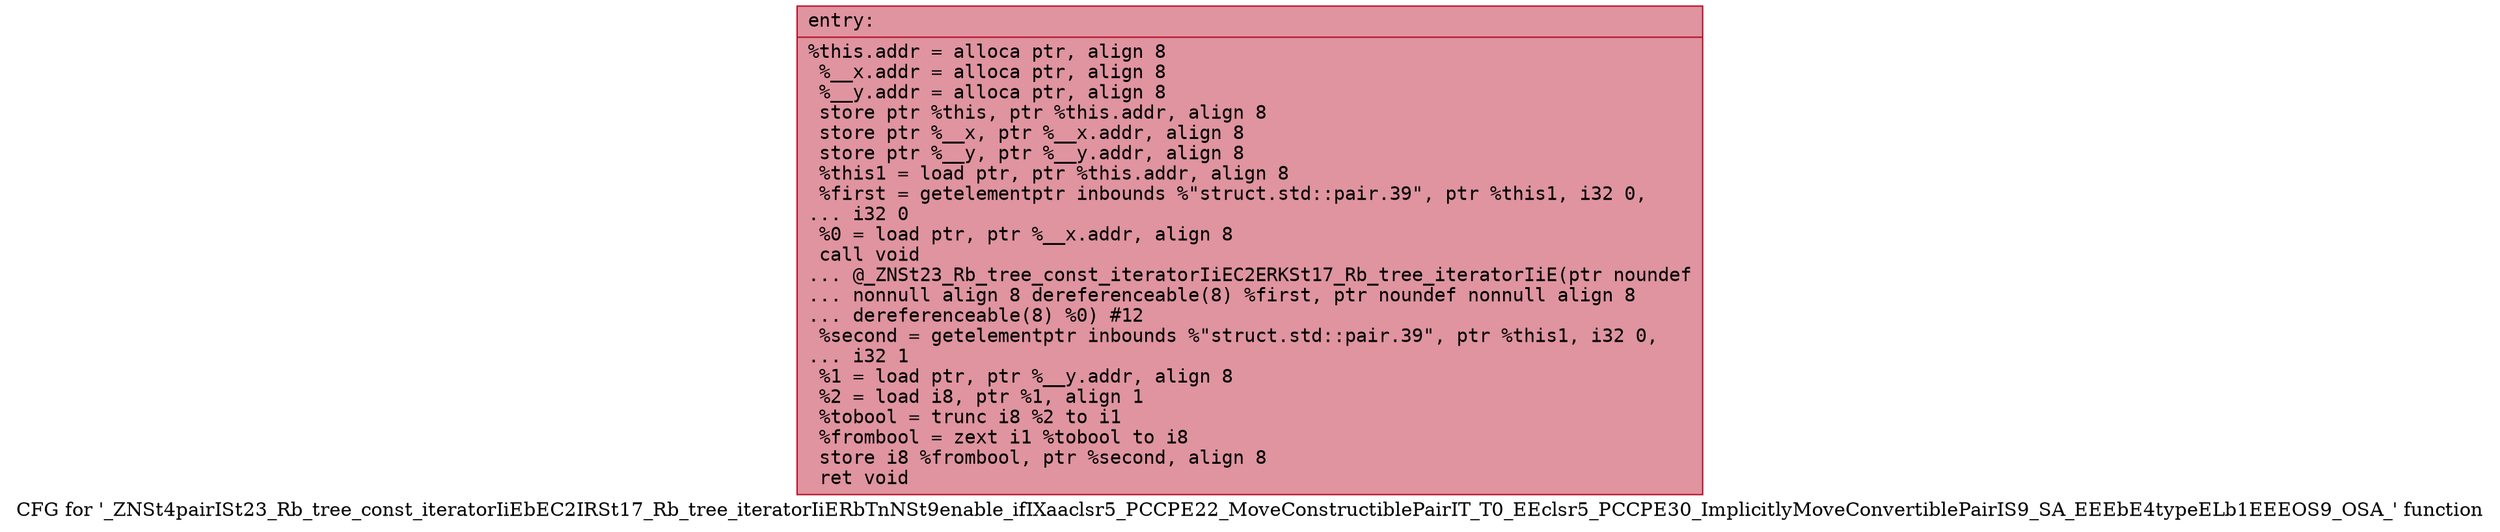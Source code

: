 digraph "CFG for '_ZNSt4pairISt23_Rb_tree_const_iteratorIiEbEC2IRSt17_Rb_tree_iteratorIiERbTnNSt9enable_ifIXaaclsr5_PCCPE22_MoveConstructiblePairIT_T0_EEclsr5_PCCPE30_ImplicitlyMoveConvertiblePairIS9_SA_EEEbE4typeELb1EEEOS9_OSA_' function" {
	label="CFG for '_ZNSt4pairISt23_Rb_tree_const_iteratorIiEbEC2IRSt17_Rb_tree_iteratorIiERbTnNSt9enable_ifIXaaclsr5_PCCPE22_MoveConstructiblePairIT_T0_EEclsr5_PCCPE30_ImplicitlyMoveConvertiblePairIS9_SA_EEEbE4typeELb1EEEOS9_OSA_' function";

	Node0x560dca080f50 [shape=record,color="#b70d28ff", style=filled, fillcolor="#b70d2870" fontname="Courier",label="{entry:\l|  %this.addr = alloca ptr, align 8\l  %__x.addr = alloca ptr, align 8\l  %__y.addr = alloca ptr, align 8\l  store ptr %this, ptr %this.addr, align 8\l  store ptr %__x, ptr %__x.addr, align 8\l  store ptr %__y, ptr %__y.addr, align 8\l  %this1 = load ptr, ptr %this.addr, align 8\l  %first = getelementptr inbounds %\"struct.std::pair.39\", ptr %this1, i32 0,\l... i32 0\l  %0 = load ptr, ptr %__x.addr, align 8\l  call void\l... @_ZNSt23_Rb_tree_const_iteratorIiEC2ERKSt17_Rb_tree_iteratorIiE(ptr noundef\l... nonnull align 8 dereferenceable(8) %first, ptr noundef nonnull align 8\l... dereferenceable(8) %0) #12\l  %second = getelementptr inbounds %\"struct.std::pair.39\", ptr %this1, i32 0,\l... i32 1\l  %1 = load ptr, ptr %__y.addr, align 8\l  %2 = load i8, ptr %1, align 1\l  %tobool = trunc i8 %2 to i1\l  %frombool = zext i1 %tobool to i8\l  store i8 %frombool, ptr %second, align 8\l  ret void\l}"];
}
